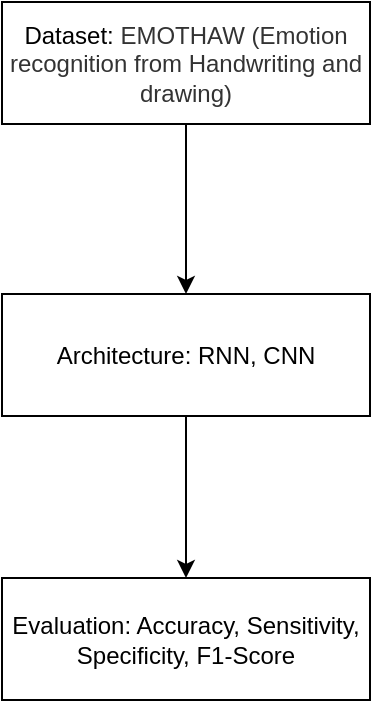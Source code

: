 <mxfile version="19.0.0" type="github">
  <diagram id="sJ6YFkd00QocWTjXSYnb" name="Page-1">
    <mxGraphModel dx="946" dy="557" grid="0" gridSize="10" guides="1" tooltips="1" connect="1" arrows="1" fold="1" page="1" pageScale="1" pageWidth="827" pageHeight="1169" math="0" shadow="0">
      <root>
        <mxCell id="0" />
        <mxCell id="1" parent="0" />
        <mxCell id="xPv7CefRMFRC20usPT4X-1" value="Evaluation: Accuracy, Sensitivity, Specificity, F1-Score" style="rounded=0;whiteSpace=wrap;html=1;" vertex="1" parent="1">
          <mxGeometry x="349" y="332" width="184" height="61" as="geometry" />
        </mxCell>
        <mxCell id="xPv7CefRMFRC20usPT4X-7" style="edgeStyle=orthogonalEdgeStyle;rounded=0;orthogonalLoop=1;jettySize=auto;html=1;entryX=0.5;entryY=0;entryDx=0;entryDy=0;fontSize=12;" edge="1" parent="1" source="xPv7CefRMFRC20usPT4X-4" target="xPv7CefRMFRC20usPT4X-1">
          <mxGeometry relative="1" as="geometry" />
        </mxCell>
        <mxCell id="xPv7CefRMFRC20usPT4X-4" value="Architecture: RNN, CNN" style="rounded=0;whiteSpace=wrap;html=1;" vertex="1" parent="1">
          <mxGeometry x="349" y="190" width="184" height="61" as="geometry" />
        </mxCell>
        <mxCell id="xPv7CefRMFRC20usPT4X-6" style="edgeStyle=orthogonalEdgeStyle;rounded=0;orthogonalLoop=1;jettySize=auto;html=1;entryX=0.5;entryY=0;entryDx=0;entryDy=0;fontSize=12;" edge="1" parent="1" source="xPv7CefRMFRC20usPT4X-5" target="xPv7CefRMFRC20usPT4X-4">
          <mxGeometry relative="1" as="geometry" />
        </mxCell>
        <mxCell id="xPv7CefRMFRC20usPT4X-5" value="Dataset:&amp;nbsp;&lt;span style=&quot;color: rgb(51, 51, 51); font-family: sans-serif; text-align: start; background-color: rgb(255, 255, 255);&quot;&gt;&lt;font style=&quot;font-size: 12px;&quot;&gt;EMOTHAW (Emotion recognition from Handwriting and drawing)&lt;/font&gt;&lt;/span&gt;" style="rounded=0;whiteSpace=wrap;html=1;" vertex="1" parent="1">
          <mxGeometry x="349" y="44" width="184" height="61" as="geometry" />
        </mxCell>
      </root>
    </mxGraphModel>
  </diagram>
</mxfile>
